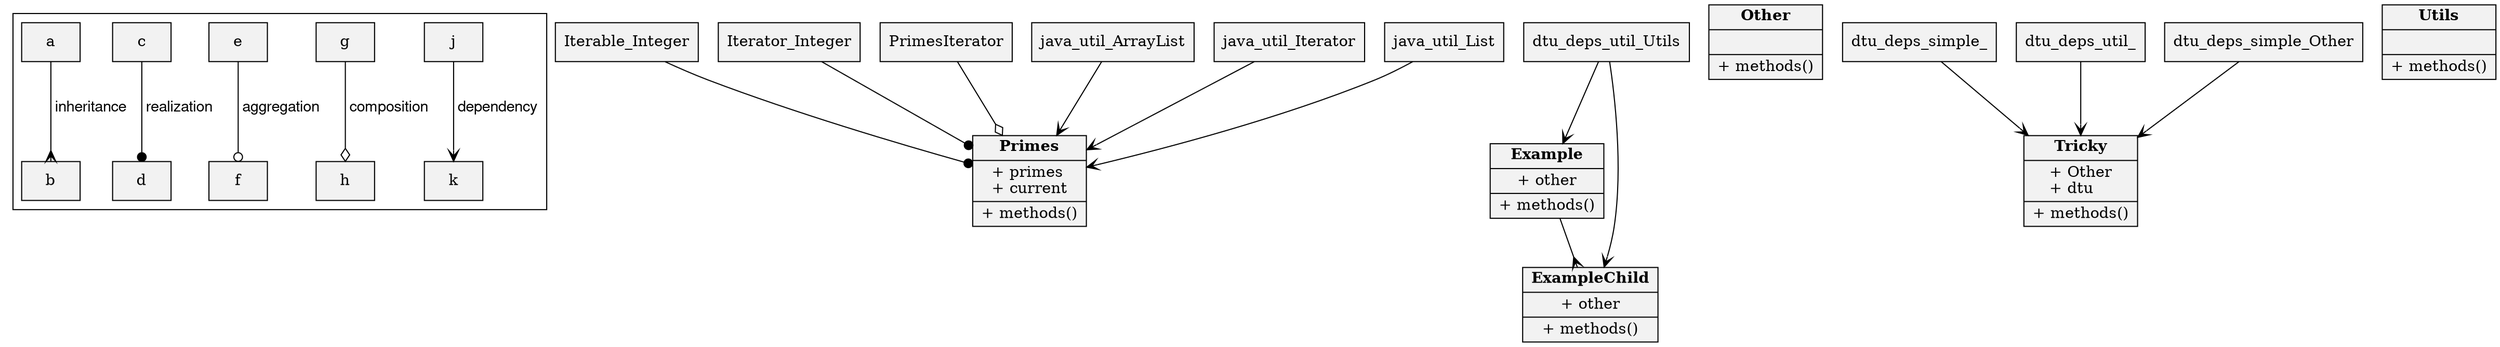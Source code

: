 digraph G {
node [shape=record style=filled fillcolor = gray95]
edge [fontname="Helvetica,Arial,sans-serif"]
subgraph cluster {
j->k[label=" dependency",arrowhead=vee]
g->h[label=" composition",arrowhead=odiamond]
e->f[label=" aggregation",arrowhead=odot]
c->d[label=" realization",arrowhead=dot]
a->b[label=" inheritance",arrowhead=crow]
}
Primes[label = <{<b>Primes</b> |+ primes<br align="left"/>+ current<br align="left"/>|+ methods()<br align="left"/>}>]
Iterable_Integer->Primes[arrowhead=dot]
Iterator_Integer->Primes[arrowhead=dot]
PrimesIterator->Primes[arrowhead=odiamond]
java_util_ArrayList->Primes[arrowhead=vee]
java_util_Iterator->Primes[arrowhead=vee]
java_util_List->Primes[arrowhead=vee]
Example[label = <{<b>Example</b> |+ other<br align="left"/>|+ methods()<br align="left"/>}>]
dtu_deps_util_Utils->Example[arrowhead=vee]
ExampleChild[label = <{<b>ExampleChild</b> |+ other<br align="left"/>|+ methods()<br align="left"/>}>]
Example->ExampleChild[arrowhead=crow]
dtu_deps_util_Utils->ExampleChild[arrowhead=vee]
Other[label = <{<b>Other</b> ||+ methods()<br align="left"/>}>]
Tricky[label = <{<b>Tricky</b> |+ Other<br align="left"/>+ dtu<br align="left"/>|+ methods()<br align="left"/>}>]
dtu_deps_simple_->Tricky[arrowhead=vee]
dtu_deps_util_->Tricky[arrowhead=vee]
dtu_deps_simple_Other->Tricky[arrowhead=vee]
Utils[label = <{<b>Utils</b> ||+ methods()<br align="left"/>}>]
}